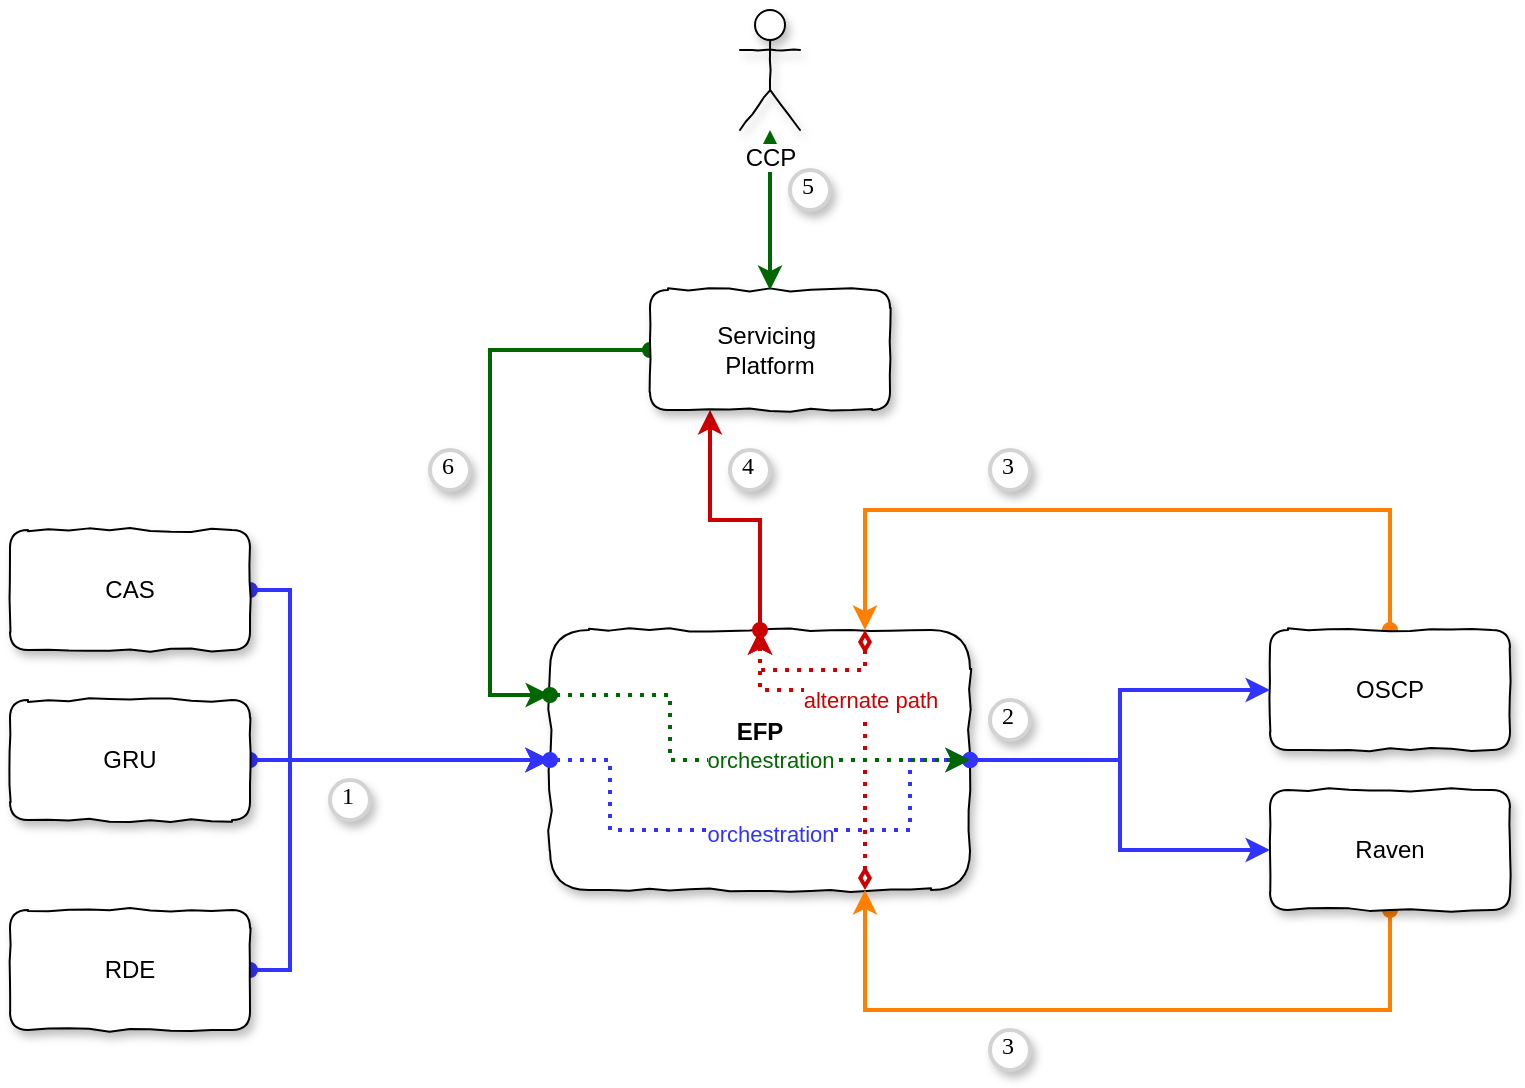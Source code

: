 <mxfile version="13.1.3" type="github">
  <diagram id="vb_N3dxTnlGqbVyNe5-i" name="Page-1">
    <mxGraphModel dx="936" dy="617" grid="1" gridSize="10" guides="1" tooltips="1" connect="1" arrows="1" fold="1" page="1" pageScale="1" pageWidth="1100" pageHeight="850" math="0" shadow="0">
      <root>
        <mxCell id="0" />
        <mxCell id="1" parent="0" />
        <mxCell id="BX0J_fmMSgkrb7NshgZh-2" value="EFP&lt;br&gt;&lt;br&gt;&lt;br&gt;" style="rounded=1;whiteSpace=wrap;html=1;shadow=1;comic=1;fontStyle=1" parent="1" vertex="1">
          <mxGeometry x="430" y="360" width="210" height="130" as="geometry" />
        </mxCell>
        <mxCell id="BX0J_fmMSgkrb7NshgZh-12" value="" style="edgeStyle=orthogonalEdgeStyle;rounded=0;orthogonalLoop=1;jettySize=auto;html=1;startArrow=oval;startFill=1;strokeWidth=2;entryX=0;entryY=0.5;entryDx=0;entryDy=0;strokeColor=#3333FF;" parent="1" source="BX0J_fmMSgkrb7NshgZh-1" target="BX0J_fmMSgkrb7NshgZh-2" edge="1">
          <mxGeometry relative="1" as="geometry">
            <mxPoint x="430" y="425" as="targetPoint" />
            <Array as="points">
              <mxPoint x="300" y="340" />
              <mxPoint x="300" y="425" />
            </Array>
          </mxGeometry>
        </mxCell>
        <mxCell id="BX0J_fmMSgkrb7NshgZh-1" value="CAS" style="rounded=1;whiteSpace=wrap;html=1;shadow=1;comic=1;" parent="1" vertex="1">
          <mxGeometry x="160" y="310" width="120" height="60" as="geometry" />
        </mxCell>
        <mxCell id="BX0J_fmMSgkrb7NshgZh-20" value="" style="edgeStyle=orthogonalEdgeStyle;rounded=0;orthogonalLoop=1;jettySize=auto;html=1;startArrow=oval;startFill=1;strokeWidth=2;entryX=0;entryY=0.5;entryDx=0;entryDy=0;exitX=1;exitY=0.5;exitDx=0;exitDy=0;strokeColor=#3333FF;" parent="1" source="BX0J_fmMSgkrb7NshgZh-2" target="BX0J_fmMSgkrb7NshgZh-4" edge="1">
          <mxGeometry relative="1" as="geometry">
            <mxPoint x="700" y="425" as="targetPoint" />
          </mxGeometry>
        </mxCell>
        <mxCell id="BX0J_fmMSgkrb7NshgZh-27" value="" style="edgeStyle=orthogonalEdgeStyle;rounded=0;orthogonalLoop=1;jettySize=auto;html=1;startArrow=oval;startFill=1;strokeWidth=2;entryX=0.25;entryY=1;entryDx=0;entryDy=0;exitX=0.5;exitY=0;exitDx=0;exitDy=0;strokeColor=#CC0000;" parent="1" source="BX0J_fmMSgkrb7NshgZh-2" target="BX0J_fmMSgkrb7NshgZh-5" edge="1">
          <mxGeometry relative="1" as="geometry">
            <mxPoint x="525" y="280" as="targetPoint" />
          </mxGeometry>
        </mxCell>
        <mxCell id="BX0J_fmMSgkrb7NshgZh-23" value="" style="edgeStyle=orthogonalEdgeStyle;rounded=0;orthogonalLoop=1;jettySize=auto;html=1;startArrow=oval;startFill=1;strokeWidth=2;entryX=0.75;entryY=0;entryDx=0;entryDy=0;exitX=0.5;exitY=0;exitDx=0;exitDy=0;strokeColor=#FF8000;" parent="1" source="BX0J_fmMSgkrb7NshgZh-3" target="BX0J_fmMSgkrb7NshgZh-2" edge="1">
          <mxGeometry relative="1" as="geometry">
            <mxPoint x="990" y="390" as="targetPoint" />
            <Array as="points">
              <mxPoint x="850" y="300" />
              <mxPoint x="588" y="300" />
            </Array>
          </mxGeometry>
        </mxCell>
        <mxCell id="BX0J_fmMSgkrb7NshgZh-3" value="OSCP" style="rounded=1;whiteSpace=wrap;html=1;shadow=1;comic=1;" parent="1" vertex="1">
          <mxGeometry x="790" y="360" width="120" height="60" as="geometry" />
        </mxCell>
        <mxCell id="BX0J_fmMSgkrb7NshgZh-25" value="" style="edgeStyle=orthogonalEdgeStyle;rounded=0;orthogonalLoop=1;jettySize=auto;html=1;startArrow=oval;startFill=1;strokeWidth=2;entryX=0.75;entryY=1;entryDx=0;entryDy=0;exitX=0.5;exitY=1;exitDx=0;exitDy=0;strokeColor=#FF8000;" parent="1" source="BX0J_fmMSgkrb7NshgZh-4" target="BX0J_fmMSgkrb7NshgZh-2" edge="1">
          <mxGeometry relative="1" as="geometry">
            <mxPoint x="990" y="470" as="targetPoint" />
            <Array as="points">
              <mxPoint x="850" y="550" />
              <mxPoint x="588" y="550" />
            </Array>
          </mxGeometry>
        </mxCell>
        <mxCell id="BX0J_fmMSgkrb7NshgZh-4" value="Raven" style="rounded=1;whiteSpace=wrap;html=1;shadow=1;comic=1;" parent="1" vertex="1">
          <mxGeometry x="790" y="440" width="120" height="60" as="geometry" />
        </mxCell>
        <mxCell id="BX0J_fmMSgkrb7NshgZh-38" value="" style="edgeStyle=orthogonalEdgeStyle;rounded=0;orthogonalLoop=1;jettySize=auto;html=1;startArrow=oval;startFill=1;strokeColor=#006600;strokeWidth=2;exitX=0;exitY=0.5;exitDx=0;exitDy=0;entryX=0;entryY=0.25;entryDx=0;entryDy=0;" parent="1" source="BX0J_fmMSgkrb7NshgZh-5" target="BX0J_fmMSgkrb7NshgZh-2" edge="1">
          <mxGeometry relative="1" as="geometry">
            <mxPoint x="430" y="425" as="targetPoint" />
            <Array as="points">
              <mxPoint x="400" y="220" />
              <mxPoint x="400" y="393" />
            </Array>
          </mxGeometry>
        </mxCell>
        <mxCell id="BX0J_fmMSgkrb7NshgZh-5" value="Servicing&amp;nbsp;&lt;br&gt;Platform" style="rounded=1;whiteSpace=wrap;html=1;shadow=1;comic=1;" parent="1" vertex="1">
          <mxGeometry x="480" y="190" width="120" height="60" as="geometry" />
        </mxCell>
        <mxCell id="BX0J_fmMSgkrb7NshgZh-7" value="" style="edgeStyle=orthogonalEdgeStyle;rounded=0;orthogonalLoop=1;jettySize=auto;html=1;startArrow=classic;startFill=1;strokeWidth=2;strokeColor=#006600;entryX=0.5;entryY=0;entryDx=0;entryDy=0;" parent="1" source="BX0J_fmMSgkrb7NshgZh-6" target="BX0J_fmMSgkrb7NshgZh-5" edge="1">
          <mxGeometry relative="1" as="geometry" />
        </mxCell>
        <mxCell id="BX0J_fmMSgkrb7NshgZh-6" value="CCP" style="shape=umlActor;verticalLabelPosition=bottom;labelBackgroundColor=#ffffff;verticalAlign=top;html=1;outlineConnect=0;shadow=1;comic=1;" parent="1" vertex="1">
          <mxGeometry x="525" y="50" width="30" height="60" as="geometry" />
        </mxCell>
        <mxCell id="BX0J_fmMSgkrb7NshgZh-18" value="" style="edgeStyle=orthogonalEdgeStyle;rounded=0;orthogonalLoop=1;jettySize=auto;html=1;startArrow=oval;startFill=1;strokeWidth=2;entryX=0;entryY=0.5;entryDx=0;entryDy=0;strokeColor=#3333FF;" parent="1" source="BX0J_fmMSgkrb7NshgZh-13" target="BX0J_fmMSgkrb7NshgZh-2" edge="1">
          <mxGeometry relative="1" as="geometry">
            <mxPoint x="430" y="440" as="targetPoint" />
          </mxGeometry>
        </mxCell>
        <mxCell id="BX0J_fmMSgkrb7NshgZh-13" value="GRU" style="rounded=1;whiteSpace=wrap;html=1;shadow=1;comic=1;" parent="1" vertex="1">
          <mxGeometry x="160" y="395" width="120" height="60" as="geometry" />
        </mxCell>
        <mxCell id="BX0J_fmMSgkrb7NshgZh-16" value="" style="edgeStyle=orthogonalEdgeStyle;rounded=0;orthogonalLoop=1;jettySize=auto;html=1;startArrow=oval;startFill=1;strokeWidth=2;entryX=0;entryY=0.5;entryDx=0;entryDy=0;strokeColor=#3333FF;" parent="1" source="BX0J_fmMSgkrb7NshgZh-14" target="BX0J_fmMSgkrb7NshgZh-2" edge="1">
          <mxGeometry relative="1" as="geometry">
            <mxPoint x="430" y="530" as="targetPoint" />
            <Array as="points">
              <mxPoint x="300" y="530" />
              <mxPoint x="300" y="425" />
            </Array>
          </mxGeometry>
        </mxCell>
        <mxCell id="BX0J_fmMSgkrb7NshgZh-14" value="RDE" style="rounded=1;whiteSpace=wrap;html=1;shadow=1;comic=1;" parent="1" vertex="1">
          <mxGeometry x="160" y="500" width="120" height="60" as="geometry" />
        </mxCell>
        <mxCell id="BX0J_fmMSgkrb7NshgZh-21" value="" style="edgeStyle=orthogonalEdgeStyle;rounded=0;orthogonalLoop=1;jettySize=auto;html=1;startArrow=oval;startFill=1;strokeWidth=2;entryX=0;entryY=0.5;entryDx=0;entryDy=0;exitX=1;exitY=0.5;exitDx=0;exitDy=0;strokeColor=#3333FF;" parent="1" source="BX0J_fmMSgkrb7NshgZh-2" target="BX0J_fmMSgkrb7NshgZh-3" edge="1">
          <mxGeometry relative="1" as="geometry">
            <mxPoint x="630" y="435" as="sourcePoint" />
            <mxPoint x="800" y="530" as="targetPoint" />
          </mxGeometry>
        </mxCell>
        <mxCell id="BX0J_fmMSgkrb7NshgZh-28" value="" style="edgeStyle=orthogonalEdgeStyle;rounded=0;orthogonalLoop=1;jettySize=auto;html=1;startArrow=oval;startFill=1;strokeWidth=2;exitX=0;exitY=0.5;exitDx=0;exitDy=0;dashed=1;dashPattern=1 2;strokeColor=#3333FF;entryX=1;entryY=0.5;entryDx=0;entryDy=0;" parent="1" source="BX0J_fmMSgkrb7NshgZh-2" target="BX0J_fmMSgkrb7NshgZh-2" edge="1">
          <mxGeometry relative="1" as="geometry">
            <mxPoint x="360" y="540" as="sourcePoint" />
            <mxPoint x="620" y="430" as="targetPoint" />
            <Array as="points">
              <mxPoint x="460" y="425" />
              <mxPoint x="460" y="460" />
              <mxPoint x="610" y="460" />
              <mxPoint x="610" y="425" />
            </Array>
          </mxGeometry>
        </mxCell>
        <mxCell id="XPzWv2A-EOttogHoarsB-1" value="&lt;font color=&quot;#3333ff&quot;&gt;orchestration&lt;/font&gt;" style="edgeLabel;html=1;align=center;verticalAlign=middle;resizable=0;points=[];" vertex="1" connectable="0" parent="BX0J_fmMSgkrb7NshgZh-28">
          <mxGeometry x="-0.167" y="-2" relative="1" as="geometry">
            <mxPoint x="28" as="offset" />
          </mxGeometry>
        </mxCell>
        <mxCell id="BX0J_fmMSgkrb7NshgZh-29" value="" style="edgeStyle=orthogonalEdgeStyle;rounded=0;orthogonalLoop=1;jettySize=auto;html=1;startArrow=diamondThin;startFill=0;strokeWidth=2;exitX=0.75;exitY=0;exitDx=0;exitDy=0;dashed=1;dashPattern=1 2;strokeColor=#CC0000;entryX=0.5;entryY=0;entryDx=0;entryDy=0;" parent="1" source="BX0J_fmMSgkrb7NshgZh-2" edge="1" target="BX0J_fmMSgkrb7NshgZh-2">
          <mxGeometry relative="1" as="geometry">
            <mxPoint x="440" y="435" as="sourcePoint" />
            <mxPoint x="525" y="360" as="targetPoint" />
            <Array as="points">
              <mxPoint x="588" y="380" />
              <mxPoint x="535" y="380" />
            </Array>
          </mxGeometry>
        </mxCell>
        <mxCell id="BX0J_fmMSgkrb7NshgZh-30" value="" style="edgeStyle=orthogonalEdgeStyle;rounded=0;orthogonalLoop=1;jettySize=auto;html=1;startArrow=diamondThin;startFill=0;strokeWidth=2;exitX=0.75;exitY=1;exitDx=0;exitDy=0;dashed=1;dashPattern=1 2;strokeColor=#CC0000;entryX=0.5;entryY=0;entryDx=0;entryDy=0;" parent="1" source="BX0J_fmMSgkrb7NshgZh-2" target="BX0J_fmMSgkrb7NshgZh-2" edge="1">
          <mxGeometry relative="1" as="geometry">
            <mxPoint x="582.5" y="370" as="sourcePoint" />
            <mxPoint x="480" y="360" as="targetPoint" />
            <Array as="points">
              <mxPoint x="573" y="390" />
              <mxPoint x="525" y="390" />
            </Array>
          </mxGeometry>
        </mxCell>
        <mxCell id="XPzWv2A-EOttogHoarsB-3" value="&lt;font color=&quot;#cc0000&quot;&gt;alternate path&lt;/font&gt;" style="edgeLabel;html=1;align=center;verticalAlign=middle;resizable=0;points=[];fontColor=#006600;" vertex="1" connectable="0" parent="BX0J_fmMSgkrb7NshgZh-30">
          <mxGeometry x="0.273" relative="1" as="geometry">
            <mxPoint x="18.5" y="5" as="offset" />
          </mxGeometry>
        </mxCell>
        <mxCell id="BX0J_fmMSgkrb7NshgZh-32" value="1" style="ellipse;whiteSpace=wrap;html=1;aspect=fixed;strokeWidth=2;fontFamily=Tahoma;spacingBottom=4;spacingRight=2;strokeColor=#d3d3d3;shadow=1;comic=1;" parent="1" vertex="1">
          <mxGeometry x="320" y="435" width="20" height="20" as="geometry" />
        </mxCell>
        <mxCell id="BX0J_fmMSgkrb7NshgZh-33" value="2" style="ellipse;whiteSpace=wrap;html=1;aspect=fixed;strokeWidth=2;fontFamily=Tahoma;spacingBottom=4;spacingRight=2;strokeColor=#d3d3d3;shadow=1;comic=1;" parent="1" vertex="1">
          <mxGeometry x="650" y="395" width="20" height="20" as="geometry" />
        </mxCell>
        <mxCell id="BX0J_fmMSgkrb7NshgZh-34" value="3" style="ellipse;whiteSpace=wrap;html=1;aspect=fixed;strokeWidth=2;fontFamily=Tahoma;spacingBottom=4;spacingRight=2;strokeColor=#d3d3d3;shadow=1;comic=1;" parent="1" vertex="1">
          <mxGeometry x="650" y="270" width="20" height="20" as="geometry" />
        </mxCell>
        <mxCell id="BX0J_fmMSgkrb7NshgZh-35" value="3" style="ellipse;whiteSpace=wrap;html=1;aspect=fixed;strokeWidth=2;fontFamily=Tahoma;spacingBottom=4;spacingRight=2;strokeColor=#d3d3d3;shadow=1;comic=1;" parent="1" vertex="1">
          <mxGeometry x="650" y="560" width="20" height="20" as="geometry" />
        </mxCell>
        <mxCell id="BX0J_fmMSgkrb7NshgZh-40" value="4" style="ellipse;whiteSpace=wrap;html=1;aspect=fixed;strokeWidth=2;fontFamily=Tahoma;spacingBottom=4;spacingRight=2;strokeColor=#d3d3d3;shadow=1;comic=1;" parent="1" vertex="1">
          <mxGeometry x="520" y="270" width="20" height="20" as="geometry" />
        </mxCell>
        <mxCell id="BX0J_fmMSgkrb7NshgZh-41" value="5" style="ellipse;whiteSpace=wrap;html=1;aspect=fixed;strokeWidth=2;fontFamily=Tahoma;spacingBottom=4;spacingRight=2;strokeColor=#d3d3d3;shadow=1;comic=1;" parent="1" vertex="1">
          <mxGeometry x="550" y="130" width="20" height="20" as="geometry" />
        </mxCell>
        <mxCell id="BX0J_fmMSgkrb7NshgZh-42" value="6" style="ellipse;whiteSpace=wrap;html=1;aspect=fixed;strokeWidth=2;fontFamily=Tahoma;spacingBottom=4;spacingRight=2;strokeColor=#d3d3d3;shadow=1;comic=1;" parent="1" vertex="1">
          <mxGeometry x="370" y="270" width="20" height="20" as="geometry" />
        </mxCell>
        <mxCell id="BX0J_fmMSgkrb7NshgZh-45" value="" style="edgeStyle=orthogonalEdgeStyle;rounded=0;orthogonalLoop=1;jettySize=auto;html=1;startArrow=oval;startFill=1;strokeColor=#006600;strokeWidth=2;exitX=0;exitY=0.25;exitDx=0;exitDy=0;entryX=1;entryY=0.5;entryDx=0;entryDy=0;dashed=1;dashPattern=1 2;" parent="1" source="BX0J_fmMSgkrb7NshgZh-2" target="BX0J_fmMSgkrb7NshgZh-2" edge="1">
          <mxGeometry relative="1" as="geometry">
            <mxPoint x="490" y="230" as="sourcePoint" />
            <mxPoint x="440" y="402.5" as="targetPoint" />
            <Array as="points">
              <mxPoint x="490" y="393" />
              <mxPoint x="490" y="425" />
            </Array>
          </mxGeometry>
        </mxCell>
        <mxCell id="XPzWv2A-EOttogHoarsB-2" value="orchestration" style="edgeLabel;html=1;align=center;verticalAlign=middle;resizable=0;points=[];fontColor=#006600;" vertex="1" connectable="0" parent="BX0J_fmMSgkrb7NshgZh-45">
          <mxGeometry x="-0.039" relative="1" as="geometry">
            <mxPoint x="25.5" as="offset" />
          </mxGeometry>
        </mxCell>
      </root>
    </mxGraphModel>
  </diagram>
</mxfile>
